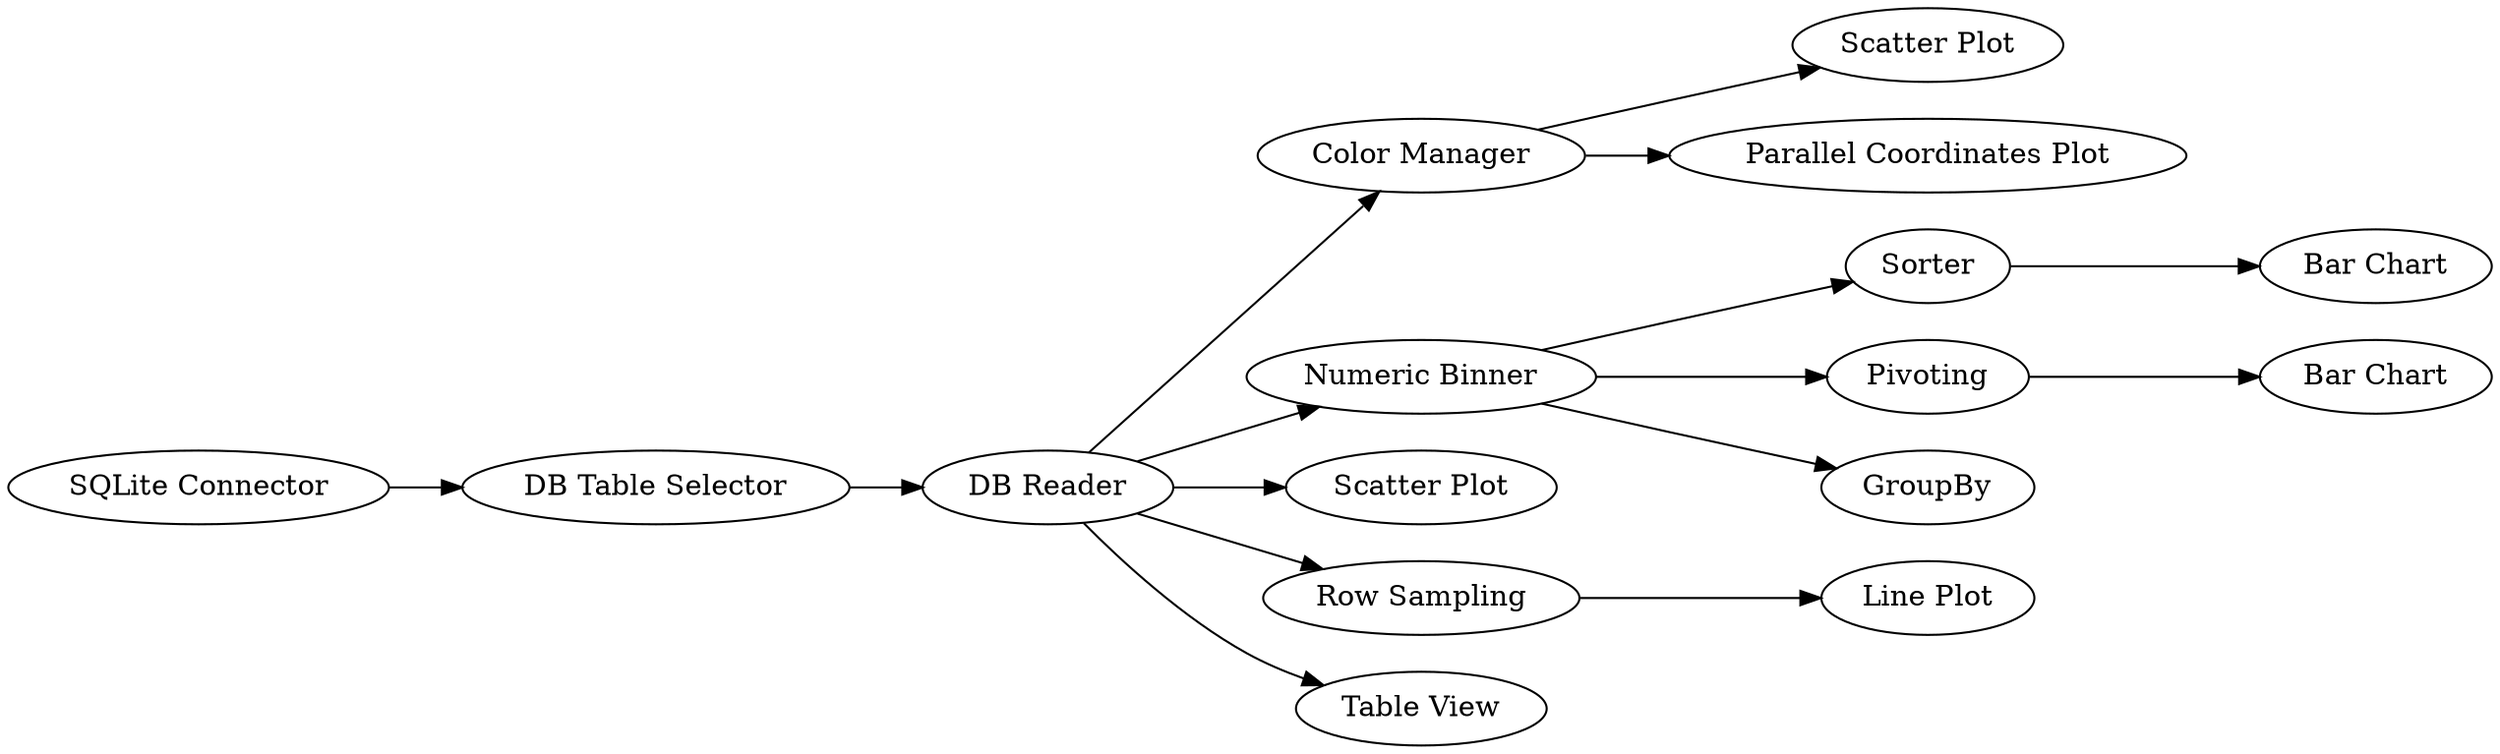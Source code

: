 digraph {
	38 -> 41
	12 -> 45
	12 -> 44
	39 -> 8
	39 -> 46
	30 -> 47
	8 -> 28
	8 -> 24
	41 -> 39
	39 -> 12
	39 -> 30
	24 -> 49
	28 -> 48
	39 -> 43
	8 -> 34
	24 [label=Pivoting]
	48 [label="Bar Chart"]
	43 [label="Table View"]
	44 [label="Parallel Coordinates Plot"]
	34 [label=GroupBy]
	49 [label="Bar Chart"]
	41 [label="DB Table Selector"]
	28 [label=Sorter]
	45 [label="Scatter Plot"]
	46 [label="Scatter Plot"]
	47 [label="Line Plot"]
	8 [label="Numeric Binner"]
	39 [label="DB Reader"]
	30 [label="Row Sampling"]
	38 [label="SQLite Connector"]
	12 [label="Color Manager"]
	rankdir=LR
}
